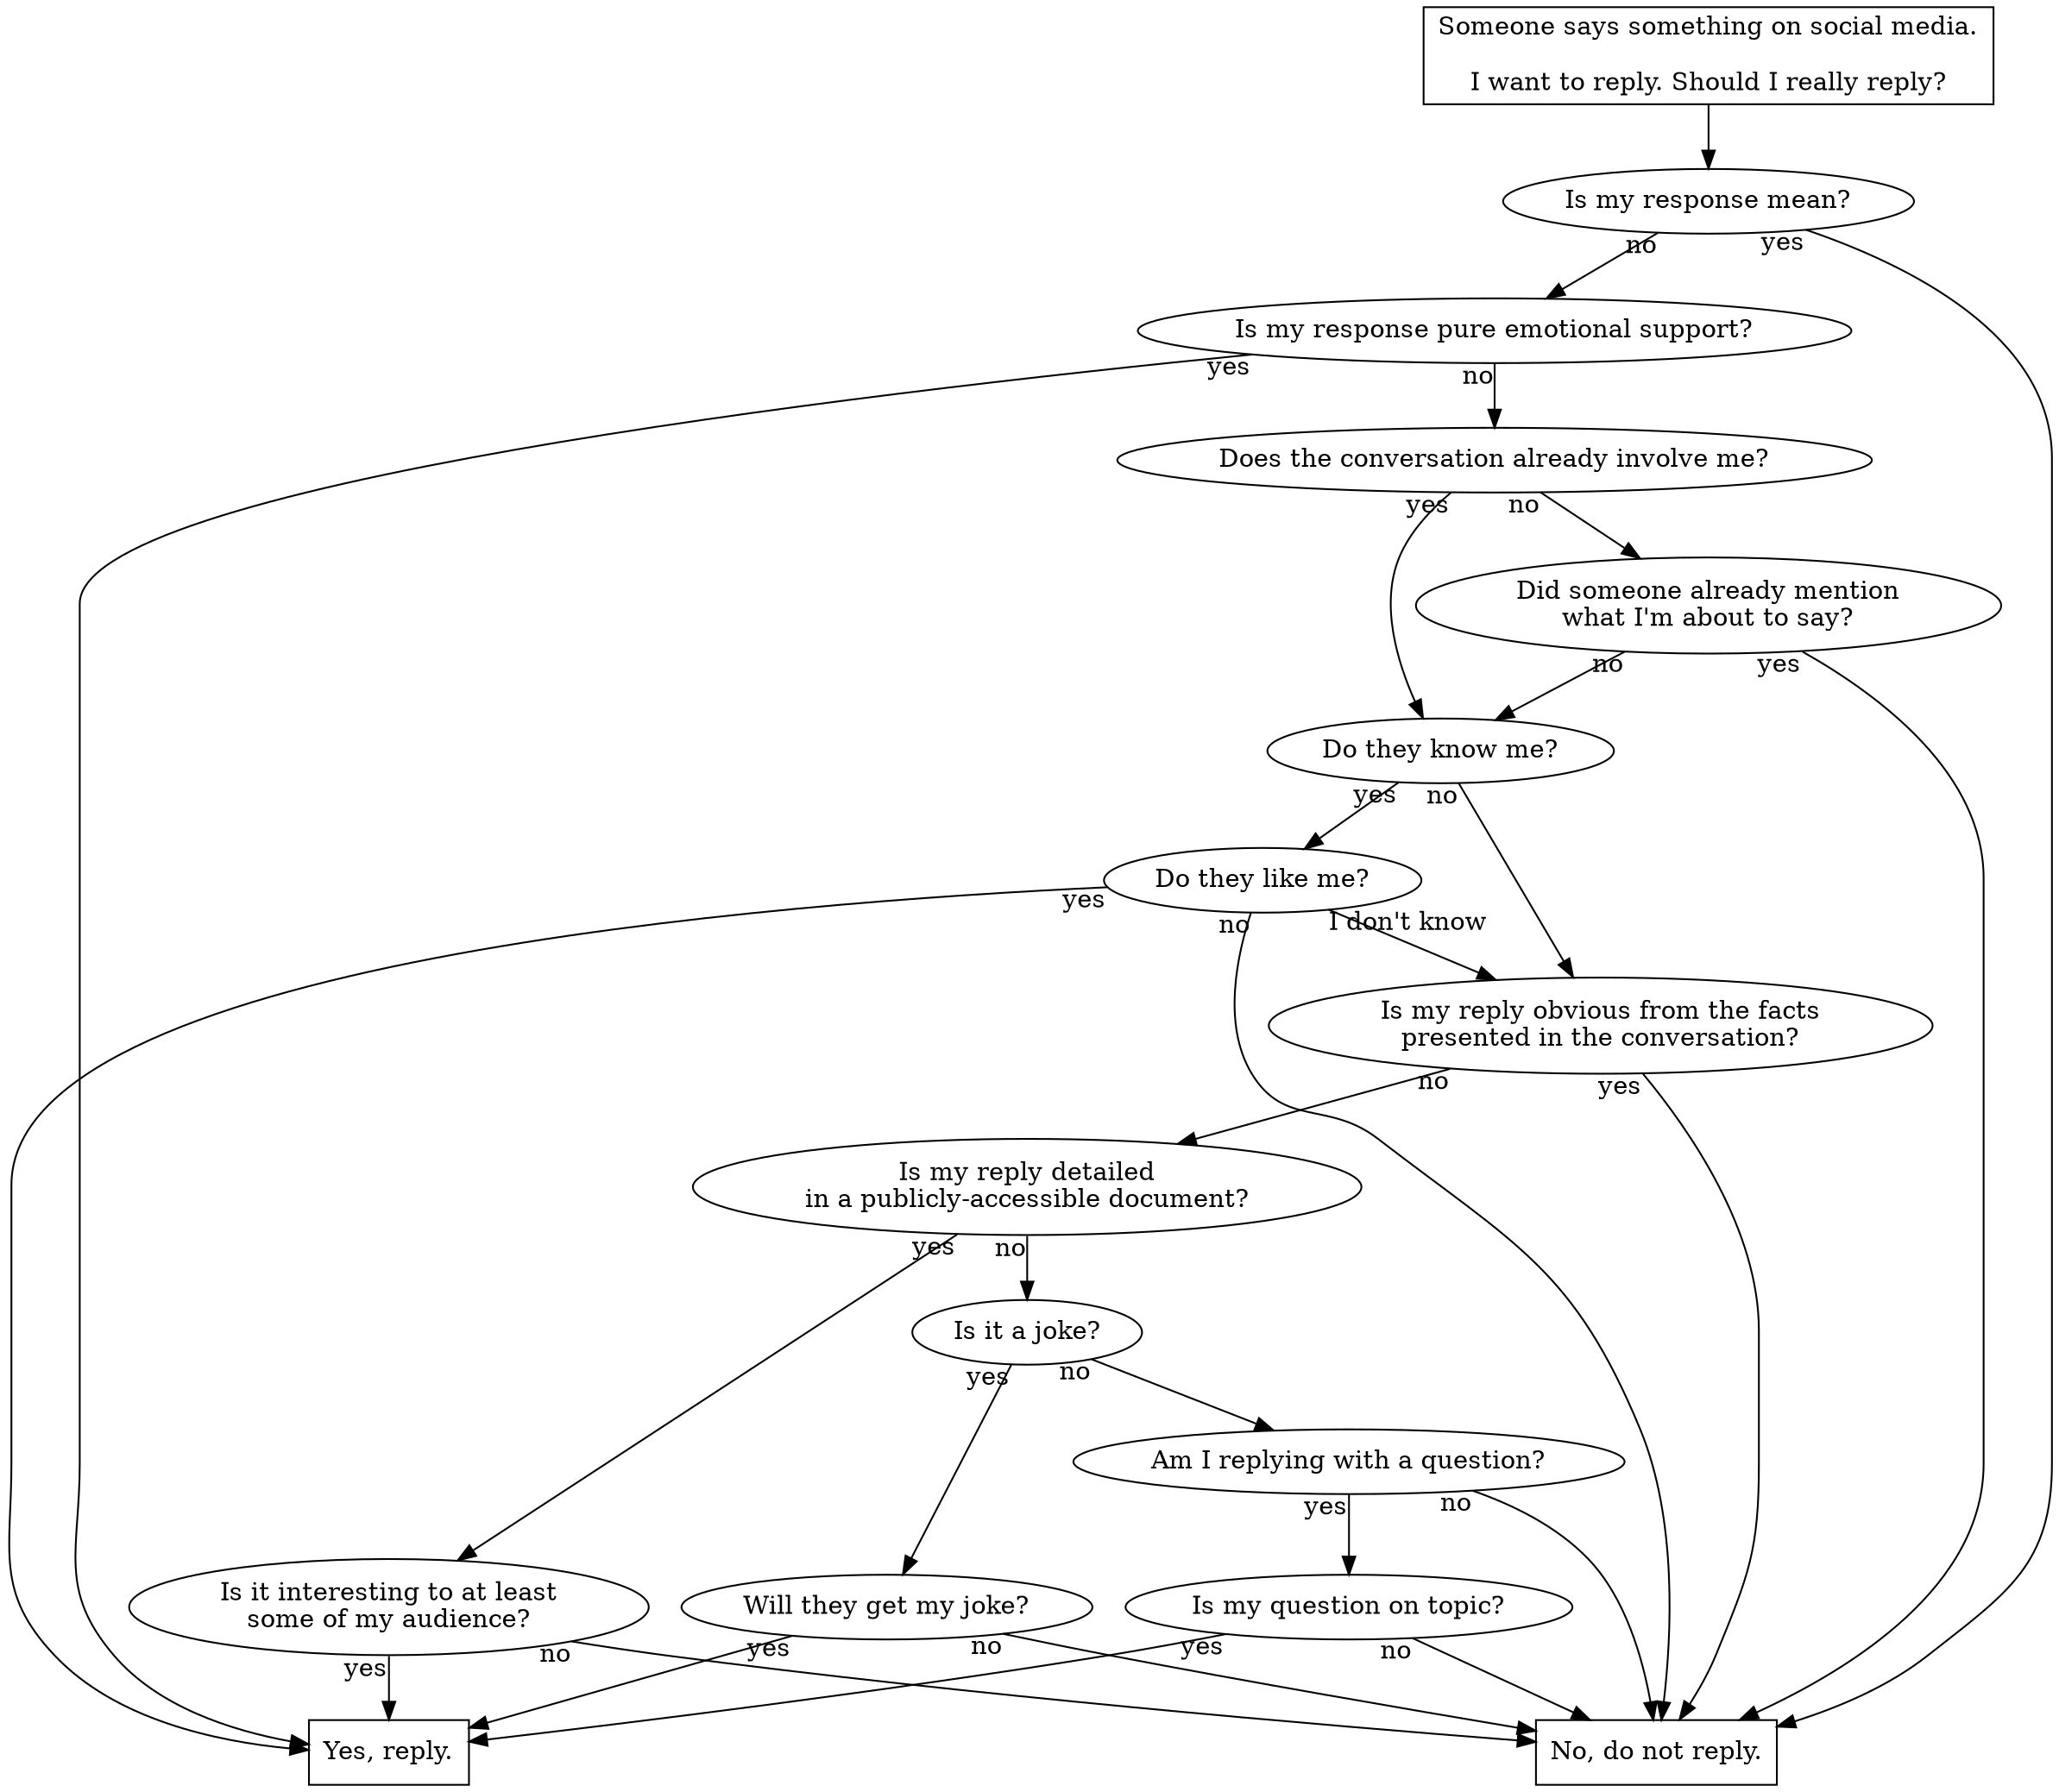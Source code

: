 /*
  Command to produce an image from this code:

    dot -Tpng reply.dot > reply.png

  See https://graphviz.org/
*/
digraph LR {
  node [shape=box]
  post [label="\
Someone says something on social media.\n
I want to reply. Should I really reply?"];

  node [shape=ellipse]
  mean [label="Is my response mean?"]
  involvement [label="Does the conversation already involve me?"]
  duplicate [label="\
Did someone already mention\n\
what I'm about to say?"]
  relationship [label="Do they know me?"]
  compassion [label="Is my response pure emotional support?"]
  like [label="Do they like me?"]
  obvious [label="\
Is my reply obvious from the facts\n\
presented in the conversation?"]
  public [label="\
Is my reply detailed\n\
in a publicly-accessible document?"]
  interesting [label="\
Is it interesting to at least\n\
some of my audience?"]
  joke [label="Is it a joke?"]
  getit [label="Will they get my joke?"]
  question [label="Am I replying with a question?"]
  ontopic [label="Is my question on topic?"]

  node [shape=box]
  yes [label="Yes, reply."]
  no [label="No, do not reply."]

  post -> mean
  mean -> no [taillabel="yes"]
  mean -> compassion [taillabel="no"]
  compassion -> yes [taillabel="yes"]
  compassion -> involvement [taillabel="no"]
  involvement -> duplicate [taillabel="no"]
  involvement -> relationship [taillabel="yes"]
  duplicate -> no [taillabel="yes"]
  duplicate -> relationship [taillabel="no"]
  relationship -> like [taillabel="yes"]
  relationship -> obvious [taillabel="no"]
  like -> yes [taillabel="yes"]
  like -> obvious [taillabel="I don't know"]
  like -> no [taillabel="no"]
  obvious -> no [taillabel="yes"]
  obvious -> public [taillabel="no"]
  public -> interesting [taillabel="yes"]
  public -> joke [taillabel="no"]
  interesting -> yes [taillabel="yes"]
  interesting -> no [taillabel="no"]
  joke -> getit [taillabel="yes"]
  joke -> question [taillabel="no"]
  getit -> yes [taillabel="yes"]
  getit -> no [taillabel="no"]
  question -> ontopic [taillabel="yes"]
  question -> no [taillabel="no"]
  ontopic -> no [taillabel="no"]
  ontopic -> yes [taillabel="yes"]
}
